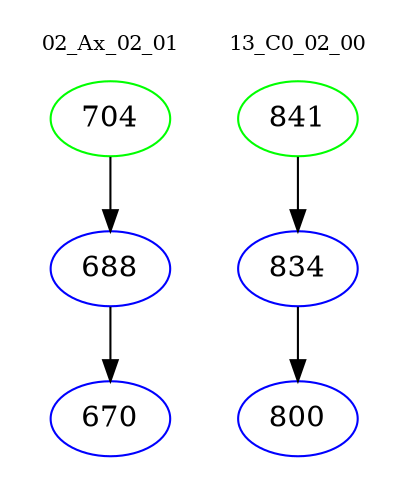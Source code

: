 digraph{
subgraph cluster_0 {
color = white
label = "02_Ax_02_01";
fontsize=10;
T0_704 [label="704", color="green"]
T0_704 -> T0_688 [color="black"]
T0_688 [label="688", color="blue"]
T0_688 -> T0_670 [color="black"]
T0_670 [label="670", color="blue"]
}
subgraph cluster_1 {
color = white
label = "13_C0_02_00";
fontsize=10;
T1_841 [label="841", color="green"]
T1_841 -> T1_834 [color="black"]
T1_834 [label="834", color="blue"]
T1_834 -> T1_800 [color="black"]
T1_800 [label="800", color="blue"]
}
}
